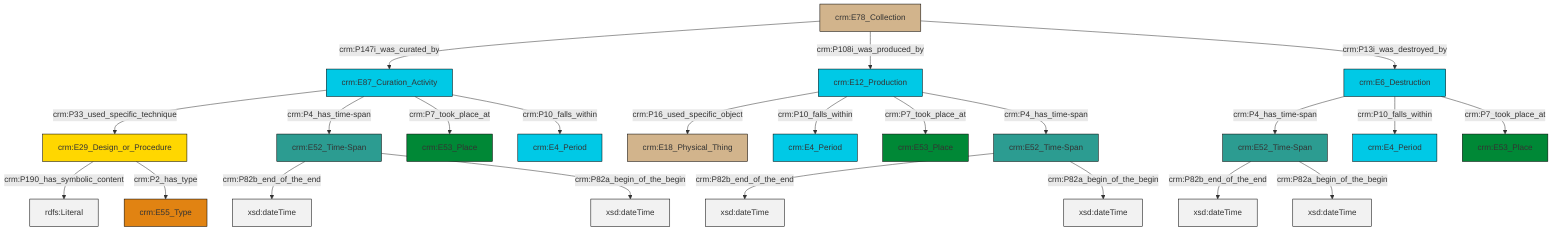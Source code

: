 graph TD
classDef Literal fill:#f2f2f2,stroke:#000000;
classDef CRM_Entity fill:#FFFFFF,stroke:#000000;
classDef Temporal_Entity fill:#00C9E6, stroke:#000000;
classDef Type fill:#E18312, stroke:#000000;
classDef Time-Span fill:#2C9C91, stroke:#000000;
classDef Appellation fill:#FFEB7F, stroke:#000000;
classDef Place fill:#008836, stroke:#000000;
classDef Persistent_Item fill:#B266B2, stroke:#000000;
classDef Conceptual_Object fill:#FFD700, stroke:#000000;
classDef Physical_Thing fill:#D2B48C, stroke:#000000;
classDef Actor fill:#f58aad, stroke:#000000;
classDef PC_Classes fill:#4ce600, stroke:#000000;
classDef Multi fill:#cccccc,stroke:#000000;

0["crm:E6_Destruction"]:::Temporal_Entity -->|crm:P4_has_time-span| 1["crm:E52_Time-Span"]:::Time-Span
2["crm:E87_Curation_Activity"]:::Temporal_Entity -->|crm:P33_used_specific_technique| 3["crm:E29_Design_or_Procedure"]:::Conceptual_Object
4["crm:E12_Production"]:::Temporal_Entity -->|crm:P16_used_specific_object| 5["crm:E18_Physical_Thing"]:::Physical_Thing
8["crm:E78_Collection"]:::Physical_Thing -->|crm:P147i_was_curated_by| 2["crm:E87_Curation_Activity"]:::Temporal_Entity
2["crm:E87_Curation_Activity"]:::Temporal_Entity -->|crm:P4_has_time-span| 9["crm:E52_Time-Span"]:::Time-Span
3["crm:E29_Design_or_Procedure"]:::Conceptual_Object -->|crm:P190_has_symbolic_content| 10[rdfs:Literal]:::Literal
2["crm:E87_Curation_Activity"]:::Temporal_Entity -->|crm:P7_took_place_at| 13["crm:E53_Place"]:::Place
0["crm:E6_Destruction"]:::Temporal_Entity -->|crm:P10_falls_within| 24["crm:E4_Period"]:::Temporal_Entity
9["crm:E52_Time-Span"]:::Time-Span -->|crm:P82b_end_of_the_end| 26[xsd:dateTime]:::Literal
4["crm:E12_Production"]:::Temporal_Entity -->|crm:P10_falls_within| 6["crm:E4_Period"]:::Temporal_Entity
4["crm:E12_Production"]:::Temporal_Entity -->|crm:P7_took_place_at| 19["crm:E53_Place"]:::Place
1["crm:E52_Time-Span"]:::Time-Span -->|crm:P82b_end_of_the_end| 29[xsd:dateTime]:::Literal
30["crm:E52_Time-Span"]:::Time-Span -->|crm:P82b_end_of_the_end| 31[xsd:dateTime]:::Literal
8["crm:E78_Collection"]:::Physical_Thing -->|crm:P108i_was_produced_by| 4["crm:E12_Production"]:::Temporal_Entity
8["crm:E78_Collection"]:::Physical_Thing -->|crm:P13i_was_destroyed_by| 0["crm:E6_Destruction"]:::Temporal_Entity
9["crm:E52_Time-Span"]:::Time-Span -->|crm:P82a_begin_of_the_begin| 34[xsd:dateTime]:::Literal
1["crm:E52_Time-Span"]:::Time-Span -->|crm:P82a_begin_of_the_begin| 35[xsd:dateTime]:::Literal
4["crm:E12_Production"]:::Temporal_Entity -->|crm:P4_has_time-span| 30["crm:E52_Time-Span"]:::Time-Span
3["crm:E29_Design_or_Procedure"]:::Conceptual_Object -->|crm:P2_has_type| 14["crm:E55_Type"]:::Type
0["crm:E6_Destruction"]:::Temporal_Entity -->|crm:P7_took_place_at| 21["crm:E53_Place"]:::Place
30["crm:E52_Time-Span"]:::Time-Span -->|crm:P82a_begin_of_the_begin| 38[xsd:dateTime]:::Literal
2["crm:E87_Curation_Activity"]:::Temporal_Entity -->|crm:P10_falls_within| 17["crm:E4_Period"]:::Temporal_Entity